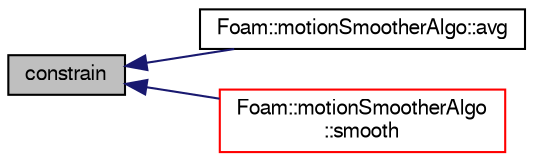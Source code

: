 digraph "constrain"
{
  bgcolor="transparent";
  edge [fontname="FreeSans",fontsize="10",labelfontname="FreeSans",labelfontsize="10"];
  node [fontname="FreeSans",fontsize="10",shape=record];
  rankdir="LR";
  Node1 [label="constrain",height=0.2,width=0.4,color="black", fillcolor="grey75", style="filled" fontcolor="black"];
  Node1 -> Node2 [dir="back",color="midnightblue",fontsize="10",style="solid",fontname="FreeSans"];
  Node2 [label="Foam::motionSmootherAlgo::avg",height=0.2,width=0.4,color="black",URL="$a01487.html#aa6f9c7ebb447ccec834e8f5689fdebb5"];
  Node1 -> Node3 [dir="back",color="midnightblue",fontsize="10",style="solid",fontname="FreeSans"];
  Node3 [label="Foam::motionSmootherAlgo\l::smooth",height=0.2,width=0.4,color="red",URL="$a01487.html#a60acd8fcdd8b72d3644136b7723a08c0",tooltip="Fully explicit smoothing of fields (not positions) "];
}
